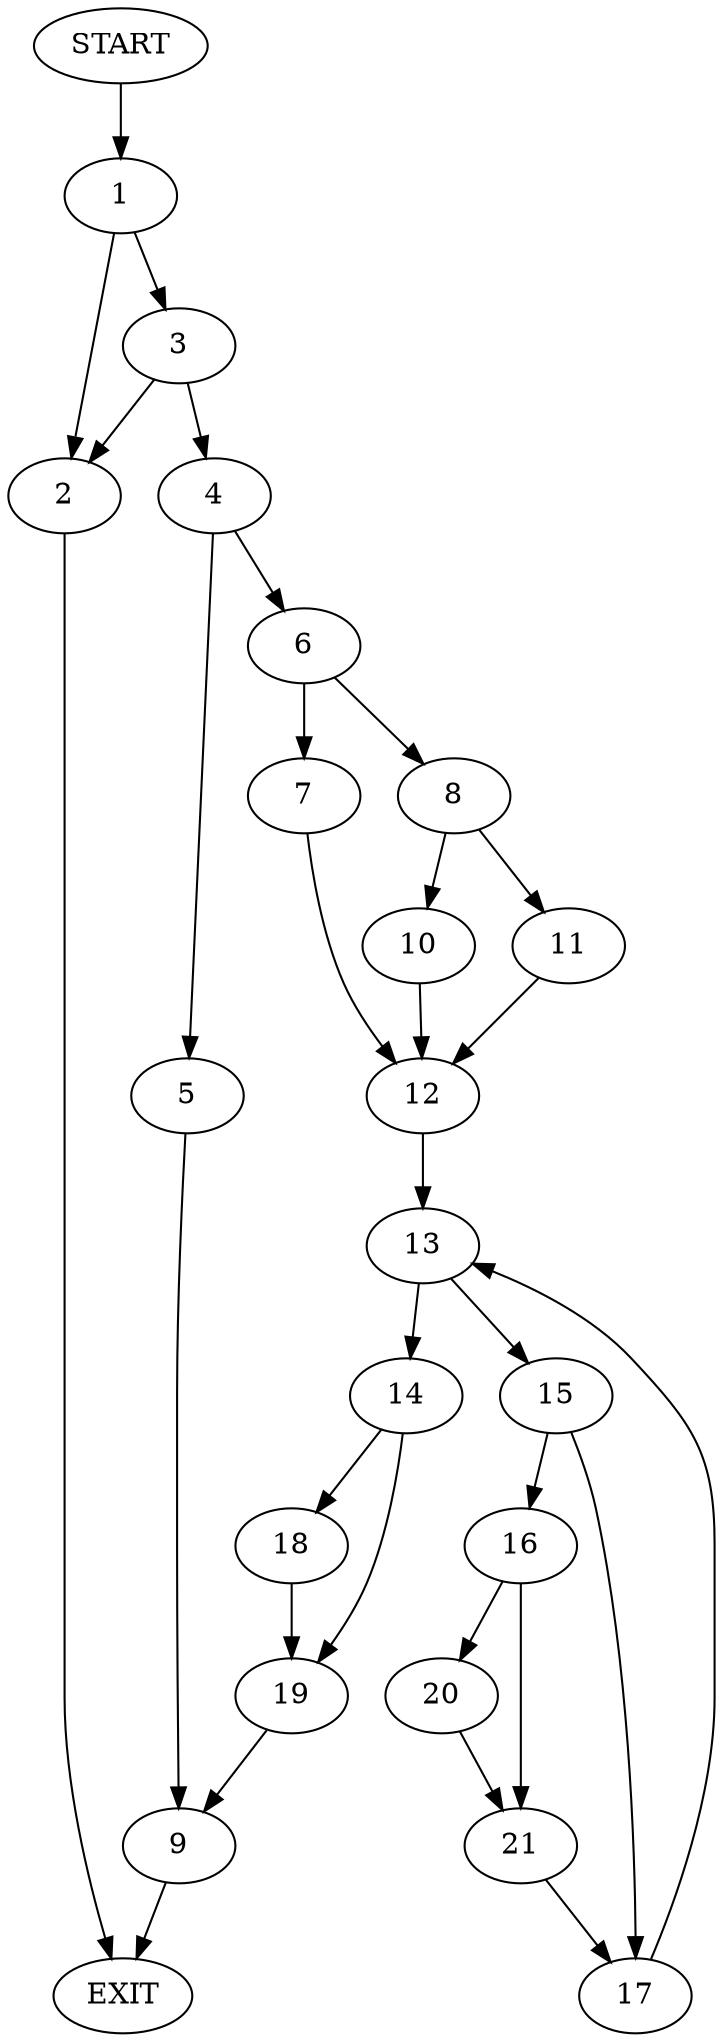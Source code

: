 digraph {
0 [label="START"]
22 [label="EXIT"]
0 -> 1
1 -> 2
1 -> 3
3 -> 4
3 -> 2
2 -> 22
4 -> 5
4 -> 6
6 -> 7
6 -> 8
5 -> 9
9 -> 22
8 -> 10
8 -> 11
7 -> 12
12 -> 13
11 -> 12
10 -> 12
13 -> 14
13 -> 15
15 -> 16
15 -> 17
14 -> 18
14 -> 19
16 -> 20
16 -> 21
17 -> 13
21 -> 17
20 -> 21
19 -> 9
18 -> 19
}
